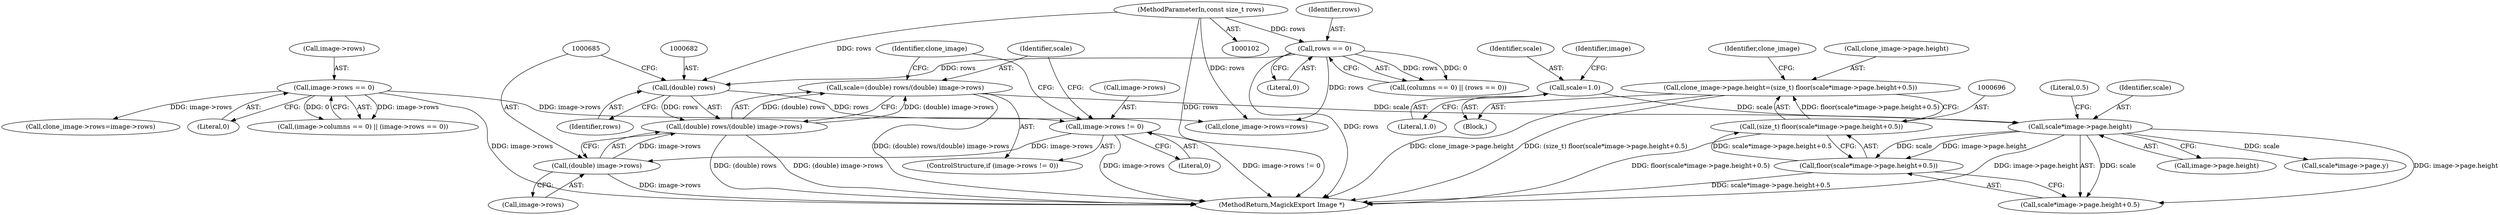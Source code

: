 digraph "0_ImageMagick_aecd0ada163a4d6c769cec178955d5f3e9316f2f_0@pointer" {
"1000689" [label="(Call,clone_image->page.height=(size_t) floor(scale*image->page.height+0.5))"];
"1000695" [label="(Call,(size_t) floor(scale*image->page.height+0.5))"];
"1000697" [label="(Call,floor(scale*image->page.height+0.5))"];
"1000699" [label="(Call,scale*image->page.height)"];
"1000678" [label="(Call,scale=(double) rows/(double) image->rows)"];
"1000680" [label="(Call,(double) rows/(double) image->rows)"];
"1000681" [label="(Call,(double) rows)"];
"1000545" [label="(Call,rows == 0)"];
"1000105" [label="(MethodParameterIn,const size_t rows)"];
"1000684" [label="(Call,(double) image->rows)"];
"1000673" [label="(Call,image->rows != 0)"];
"1000158" [label="(Call,image->rows == 0)"];
"1000669" [label="(Call,scale=1.0)"];
"1000706" [label="(Literal,0.5)"];
"1000159" [label="(Call,image->rows)"];
"1000162" [label="(Literal,0)"];
"1000677" [label="(Literal,0)"];
"1000699" [label="(Call,scale*image->page.height)"];
"1000545" [label="(Call,rows == 0)"];
"1000108" [label="(Block,)"];
"1000684" [label="(Call,(double) image->rows)"];
"1000683" [label="(Identifier,rows)"];
"1000717" [label="(Call,scale*image->page.y)"];
"1000541" [label="(Call,(columns == 0) || (rows == 0))"];
"1000670" [label="(Identifier,scale)"];
"1000681" [label="(Call,(double) rows)"];
"1000697" [label="(Call,floor(scale*image->page.height+0.5))"];
"1000680" [label="(Call,(double) rows/(double) image->rows)"];
"1000678" [label="(Call,scale=(double) rows/(double) image->rows)"];
"1000679" [label="(Identifier,scale)"];
"1000158" [label="(Call,image->rows == 0)"];
"1000700" [label="(Identifier,scale)"];
"1000673" [label="(Call,image->rows != 0)"];
"1000674" [label="(Call,image->rows)"];
"1000698" [label="(Call,scale*image->page.height+0.5)"];
"1000695" [label="(Call,(size_t) floor(scale*image->page.height+0.5))"];
"1000671" [label="(Literal,1.0)"];
"1000686" [label="(Call,image->rows)"];
"1000689" [label="(Call,clone_image->page.height=(size_t) floor(scale*image->page.height+0.5))"];
"1000546" [label="(Identifier,rows)"];
"1000152" [label="(Call,(image->columns == 0) || (image->rows == 0))"];
"1000710" [label="(Identifier,clone_image)"];
"1000105" [label="(MethodParameterIn,const size_t rows)"];
"1000547" [label="(Literal,0)"];
"1000701" [label="(Call,image->page.height)"];
"1000692" [label="(Identifier,clone_image)"];
"1000763" [label="(MethodReturn,MagickExport Image *)"];
"1000669" [label="(Call,scale=1.0)"];
"1000748" [label="(Call,clone_image->rows=rows)"];
"1000675" [label="(Identifier,image)"];
"1000672" [label="(ControlStructure,if (image->rows != 0))"];
"1000272" [label="(Call,clone_image->rows=image->rows)"];
"1000690" [label="(Call,clone_image->page.height)"];
"1000689" -> "1000108"  [label="AST: "];
"1000689" -> "1000695"  [label="CFG: "];
"1000690" -> "1000689"  [label="AST: "];
"1000695" -> "1000689"  [label="AST: "];
"1000710" -> "1000689"  [label="CFG: "];
"1000689" -> "1000763"  [label="DDG: (size_t) floor(scale*image->page.height+0.5)"];
"1000689" -> "1000763"  [label="DDG: clone_image->page.height"];
"1000695" -> "1000689"  [label="DDG: floor(scale*image->page.height+0.5)"];
"1000695" -> "1000697"  [label="CFG: "];
"1000696" -> "1000695"  [label="AST: "];
"1000697" -> "1000695"  [label="AST: "];
"1000695" -> "1000763"  [label="DDG: floor(scale*image->page.height+0.5)"];
"1000697" -> "1000695"  [label="DDG: scale*image->page.height+0.5"];
"1000697" -> "1000698"  [label="CFG: "];
"1000698" -> "1000697"  [label="AST: "];
"1000697" -> "1000763"  [label="DDG: scale*image->page.height+0.5"];
"1000699" -> "1000697"  [label="DDG: scale"];
"1000699" -> "1000697"  [label="DDG: image->page.height"];
"1000699" -> "1000698"  [label="AST: "];
"1000699" -> "1000701"  [label="CFG: "];
"1000700" -> "1000699"  [label="AST: "];
"1000701" -> "1000699"  [label="AST: "];
"1000706" -> "1000699"  [label="CFG: "];
"1000699" -> "1000763"  [label="DDG: image->page.height"];
"1000699" -> "1000698"  [label="DDG: scale"];
"1000699" -> "1000698"  [label="DDG: image->page.height"];
"1000678" -> "1000699"  [label="DDG: scale"];
"1000669" -> "1000699"  [label="DDG: scale"];
"1000699" -> "1000717"  [label="DDG: scale"];
"1000678" -> "1000672"  [label="AST: "];
"1000678" -> "1000680"  [label="CFG: "];
"1000679" -> "1000678"  [label="AST: "];
"1000680" -> "1000678"  [label="AST: "];
"1000692" -> "1000678"  [label="CFG: "];
"1000678" -> "1000763"  [label="DDG: (double) rows/(double) image->rows"];
"1000680" -> "1000678"  [label="DDG: (double) rows"];
"1000680" -> "1000678"  [label="DDG: (double) image->rows"];
"1000680" -> "1000684"  [label="CFG: "];
"1000681" -> "1000680"  [label="AST: "];
"1000684" -> "1000680"  [label="AST: "];
"1000680" -> "1000763"  [label="DDG: (double) rows"];
"1000680" -> "1000763"  [label="DDG: (double) image->rows"];
"1000681" -> "1000680"  [label="DDG: rows"];
"1000684" -> "1000680"  [label="DDG: image->rows"];
"1000681" -> "1000683"  [label="CFG: "];
"1000682" -> "1000681"  [label="AST: "];
"1000683" -> "1000681"  [label="AST: "];
"1000685" -> "1000681"  [label="CFG: "];
"1000545" -> "1000681"  [label="DDG: rows"];
"1000105" -> "1000681"  [label="DDG: rows"];
"1000681" -> "1000748"  [label="DDG: rows"];
"1000545" -> "1000541"  [label="AST: "];
"1000545" -> "1000547"  [label="CFG: "];
"1000546" -> "1000545"  [label="AST: "];
"1000547" -> "1000545"  [label="AST: "];
"1000541" -> "1000545"  [label="CFG: "];
"1000545" -> "1000763"  [label="DDG: rows"];
"1000545" -> "1000541"  [label="DDG: rows"];
"1000545" -> "1000541"  [label="DDG: 0"];
"1000105" -> "1000545"  [label="DDG: rows"];
"1000545" -> "1000748"  [label="DDG: rows"];
"1000105" -> "1000102"  [label="AST: "];
"1000105" -> "1000763"  [label="DDG: rows"];
"1000105" -> "1000748"  [label="DDG: rows"];
"1000684" -> "1000686"  [label="CFG: "];
"1000685" -> "1000684"  [label="AST: "];
"1000686" -> "1000684"  [label="AST: "];
"1000684" -> "1000763"  [label="DDG: image->rows"];
"1000673" -> "1000684"  [label="DDG: image->rows"];
"1000673" -> "1000672"  [label="AST: "];
"1000673" -> "1000677"  [label="CFG: "];
"1000674" -> "1000673"  [label="AST: "];
"1000677" -> "1000673"  [label="AST: "];
"1000679" -> "1000673"  [label="CFG: "];
"1000692" -> "1000673"  [label="CFG: "];
"1000673" -> "1000763"  [label="DDG: image->rows"];
"1000673" -> "1000763"  [label="DDG: image->rows != 0"];
"1000158" -> "1000673"  [label="DDG: image->rows"];
"1000158" -> "1000152"  [label="AST: "];
"1000158" -> "1000162"  [label="CFG: "];
"1000159" -> "1000158"  [label="AST: "];
"1000162" -> "1000158"  [label="AST: "];
"1000152" -> "1000158"  [label="CFG: "];
"1000158" -> "1000763"  [label="DDG: image->rows"];
"1000158" -> "1000152"  [label="DDG: image->rows"];
"1000158" -> "1000152"  [label="DDG: 0"];
"1000158" -> "1000272"  [label="DDG: image->rows"];
"1000669" -> "1000108"  [label="AST: "];
"1000669" -> "1000671"  [label="CFG: "];
"1000670" -> "1000669"  [label="AST: "];
"1000671" -> "1000669"  [label="AST: "];
"1000675" -> "1000669"  [label="CFG: "];
}
